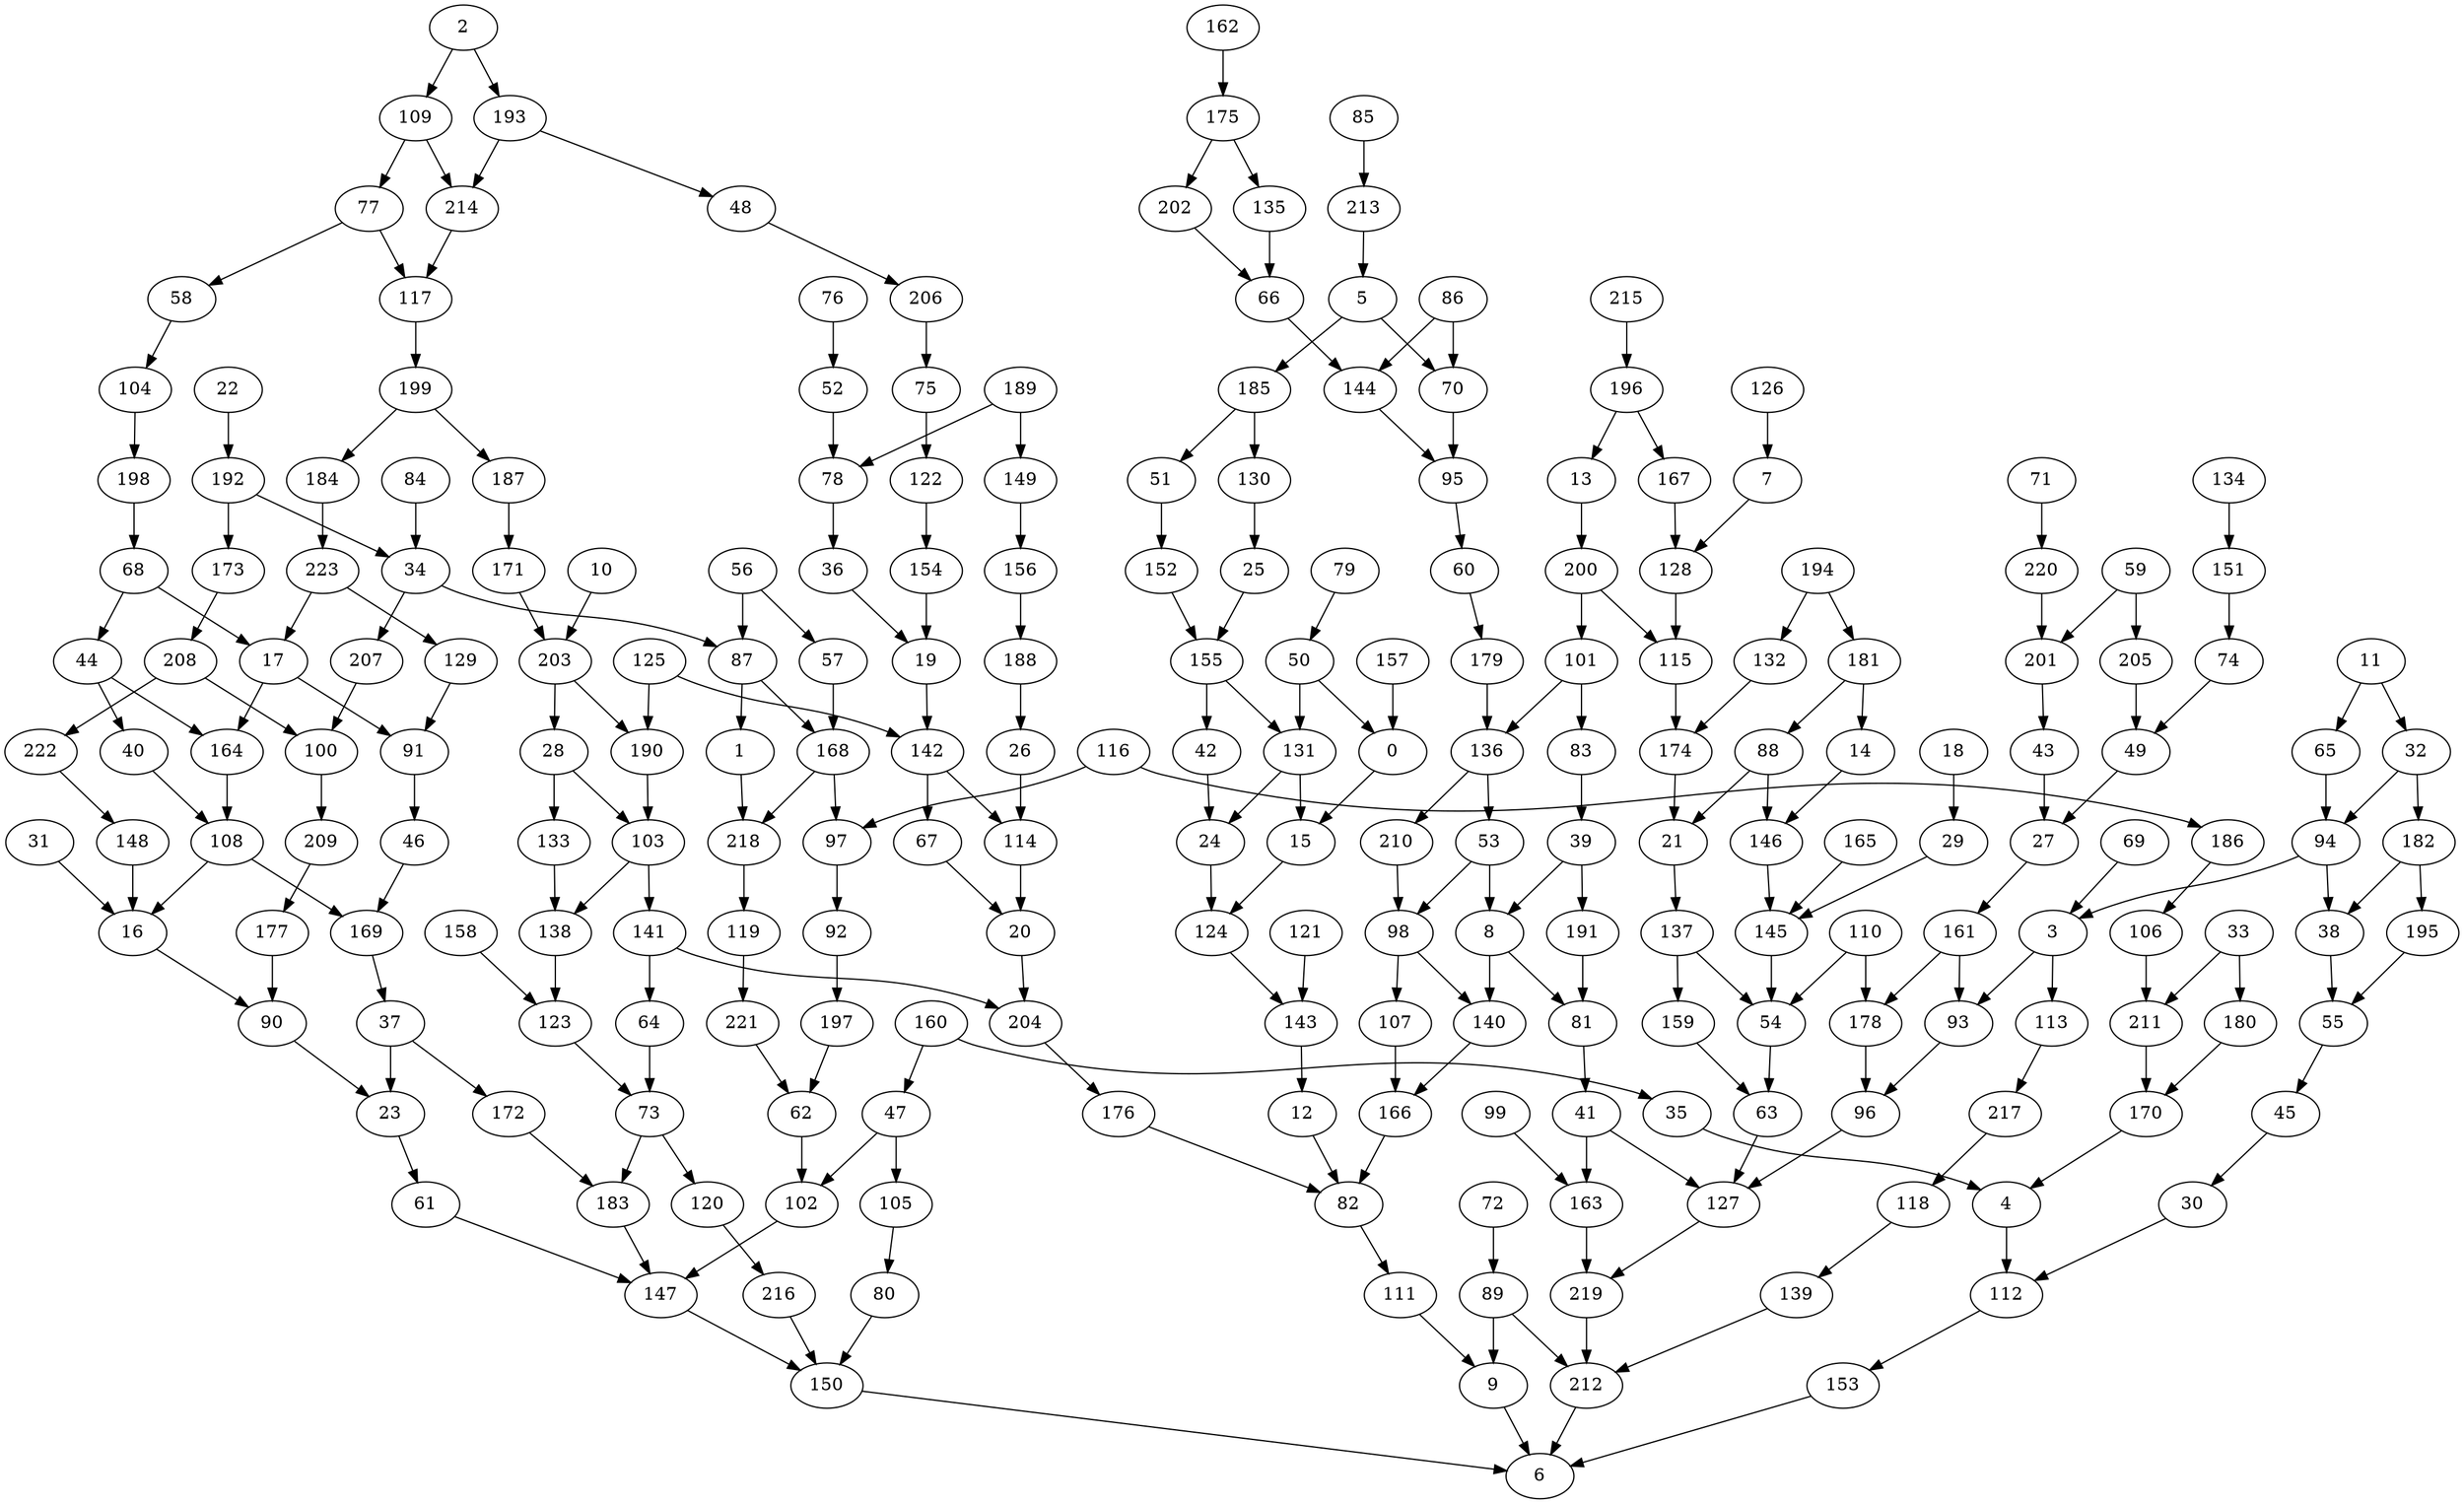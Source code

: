 strict digraph "" {
	0 -> 15;
	50 -> 0;
	50 -> 131;
	157 -> 0;
	1 -> 218;
	87 -> 1;
	87 -> 168;
	3 -> 93;
	3 -> 113;
	69 -> 3;
	94 -> 3;
	94 -> 38;
	4 -> 112;
	35 -> 4;
	170 -> 4;
	5 -> 185;
	5 -> 70;
	213 -> 5;
	9 -> 6;
	150 -> 6;
	153 -> 6;
	212 -> 6;
	7 -> 128;
	126 -> 7;
	8 -> 81;
	8 -> 140;
	39 -> 8;
	39 -> 191;
	53 -> 8;
	53 -> 98;
	89 -> 9;
	89 -> 212;
	111 -> 9;
	12 -> 82;
	143 -> 12;
	13 -> 200;
	196 -> 13;
	196 -> 167;
	14 -> 146;
	181 -> 14;
	181 -> 88;
	15 -> 124;
	131 -> 15;
	131 -> 24;
	16 -> 90;
	31 -> 16;
	108 -> 16;
	108 -> 169;
	148 -> 16;
	17 -> 91;
	17 -> 164;
	68 -> 17;
	68 -> 44;
	223 -> 17;
	223 -> 129;
	19 -> 142;
	36 -> 19;
	154 -> 19;
	20 -> 204;
	67 -> 20;
	114 -> 20;
	21 -> 137;
	88 -> 21;
	88 -> 146;
	174 -> 21;
	23 -> 61;
	37 -> 23;
	37 -> 172;
	90 -> 23;
	24 -> 124;
	42 -> 24;
	25 -> 155;
	130 -> 25;
	26 -> 114;
	188 -> 26;
	27 -> 161;
	43 -> 27;
	49 -> 27;
	28 -> 103;
	28 -> 133;
	203 -> 28;
	203 -> 190;
	29 -> 145;
	18 -> 29;
	30 -> 112;
	45 -> 30;
	32 -> 94;
	32 -> 182;
	11 -> 32;
	11 -> 65;
	34 -> 87;
	34 -> 207;
	84 -> 34;
	192 -> 34;
	192 -> 173;
	160 -> 35;
	160 -> 47;
	78 -> 36;
	169 -> 37;
	38 -> 55;
	182 -> 38;
	182 -> 195;
	83 -> 39;
	40 -> 108;
	44 -> 40;
	44 -> 164;
	41 -> 127;
	41 -> 163;
	81 -> 41;
	155 -> 131;
	155 -> 42;
	201 -> 43;
	55 -> 45;
	46 -> 169;
	91 -> 46;
	47 -> 105;
	47 -> 102;
	48 -> 206;
	193 -> 48;
	193 -> 214;
	74 -> 49;
	205 -> 49;
	79 -> 50;
	51 -> 152;
	185 -> 130;
	185 -> 51;
	52 -> 78;
	76 -> 52;
	136 -> 53;
	136 -> 210;
	54 -> 63;
	110 -> 54;
	110 -> 178;
	137 -> 54;
	137 -> 159;
	145 -> 54;
	195 -> 55;
	57 -> 168;
	56 -> 87;
	56 -> 57;
	58 -> 104;
	77 -> 58;
	77 -> 117;
	60 -> 179;
	95 -> 60;
	61 -> 147;
	62 -> 102;
	197 -> 62;
	221 -> 62;
	63 -> 127;
	159 -> 63;
	64 -> 73;
	141 -> 64;
	141 -> 204;
	65 -> 94;
	66 -> 144;
	135 -> 66;
	202 -> 66;
	142 -> 67;
	142 -> 114;
	198 -> 68;
	70 -> 95;
	86 -> 70;
	86 -> 144;
	73 -> 120;
	73 -> 183;
	123 -> 73;
	151 -> 74;
	75 -> 122;
	206 -> 75;
	109 -> 77;
	109 -> 214;
	189 -> 78;
	189 -> 149;
	80 -> 150;
	105 -> 80;
	191 -> 81;
	82 -> 111;
	166 -> 82;
	176 -> 82;
	101 -> 83;
	101 -> 136;
	72 -> 89;
	177 -> 90;
	129 -> 91;
	92 -> 197;
	97 -> 92;
	93 -> 96;
	161 -> 93;
	161 -> 178;
	144 -> 95;
	96 -> 127;
	178 -> 96;
	116 -> 97;
	116 -> 186;
	168 -> 97;
	168 -> 218;
	98 -> 107;
	98 -> 140;
	210 -> 98;
	100 -> 209;
	207 -> 100;
	208 -> 100;
	208 -> 222;
	200 -> 101;
	200 -> 115;
	102 -> 147;
	103 -> 141;
	103 -> 138;
	190 -> 103;
	104 -> 198;
	106 -> 211;
	186 -> 106;
	107 -> 166;
	164 -> 108;
	2 -> 193;
	2 -> 109;
	112 -> 153;
	113 -> 217;
	115 -> 174;
	128 -> 115;
	117 -> 199;
	214 -> 117;
	118 -> 139;
	217 -> 118;
	119 -> 221;
	218 -> 119;
	120 -> 216;
	122 -> 154;
	138 -> 123;
	158 -> 123;
	124 -> 143;
	127 -> 219;
	167 -> 128;
	132 -> 174;
	194 -> 181;
	194 -> 132;
	133 -> 138;
	175 -> 135;
	175 -> 202;
	179 -> 136;
	139 -> 212;
	140 -> 166;
	125 -> 142;
	125 -> 190;
	121 -> 143;
	146 -> 145;
	165 -> 145;
	147 -> 150;
	183 -> 147;
	222 -> 148;
	149 -> 156;
	216 -> 150;
	134 -> 151;
	152 -> 155;
	156 -> 188;
	163 -> 219;
	99 -> 163;
	180 -> 170;
	211 -> 170;
	171 -> 203;
	187 -> 171;
	172 -> 183;
	173 -> 208;
	162 -> 175;
	204 -> 176;
	209 -> 177;
	33 -> 180;
	33 -> 211;
	184 -> 223;
	199 -> 187;
	199 -> 184;
	22 -> 192;
	215 -> 196;
	59 -> 201;
	59 -> 205;
	220 -> 201;
	10 -> 203;
	219 -> 212;
	85 -> 213;
	71 -> 220;
}
